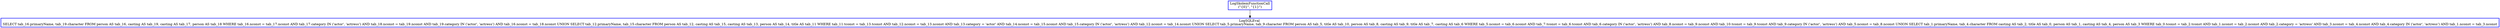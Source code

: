 digraph  g{
node [shape=rectangle, color=black, fontcolor=black, style=bold]
0 [label="LogSkolemFunctionCall
(\"{0}\", \"{1}\")" , color = blue] ; 
1 [label="LogSQLEval 
SELECT tab_16.primaryName, tab_19.character FROM person AS tab_16, casting AS tab_19, casting AS tab_17, person AS tab_18 WHERE tab_16.nconst = tab_17.nconst AND tab_17.category IN ('actor', 'actress') AND tab_18.nconst = tab_19.nconst AND tab_19.category IN ('actor', 'actress') AND tab_16.nconst = tab_18.nconst UNION SELECT tab_12.primaryName, tab_15.character FROM person AS tab_12, casting AS tab_15, casting AS tab_13, person AS tab_14, title AS tab_11 WHERE tab_11.tconst = tab_13.tconst AND tab_12.nconst = tab_13.nconst AND tab_13.category = 'actor' AND tab_14.nconst = tab_15.nconst AND tab_15.category IN ('actor', 'actress') AND tab_12.nconst = tab_14.nconst UNION SELECT tab_5.primaryName, tab_9.character FROM person AS tab_5, title AS tab_10, person AS tab_8, casting AS tab_9, title AS tab_7, casting AS tab_6 WHERE tab_5.nconst = tab_6.nconst AND tab_7.tconst = tab_6.tconst AND tab_6.category IN ('actor', 'actress') AND tab_8.nconst = tab_9.nconst AND tab_10.tconst = tab_9.tconst AND tab_9.category IN ('actor', 'actress') AND tab_5.nconst = tab_8.nconst UNION SELECT tab_1.primaryName, tab_4.character FROM casting AS tab_2, title AS tab_0, person AS tab_1, casting AS tab_4, person AS tab_3 WHERE tab_0.tconst = tab_2.tconst AND tab_1.nconst = tab_2.nconst AND tab_2.category = 'actress' AND tab_3.nconst = tab_4.nconst AND tab_4.category IN ('actor', 'actress') AND tab_1.nconst = tab_3.nconst", color = blue] ; 
0 -> 1 ; 
}

